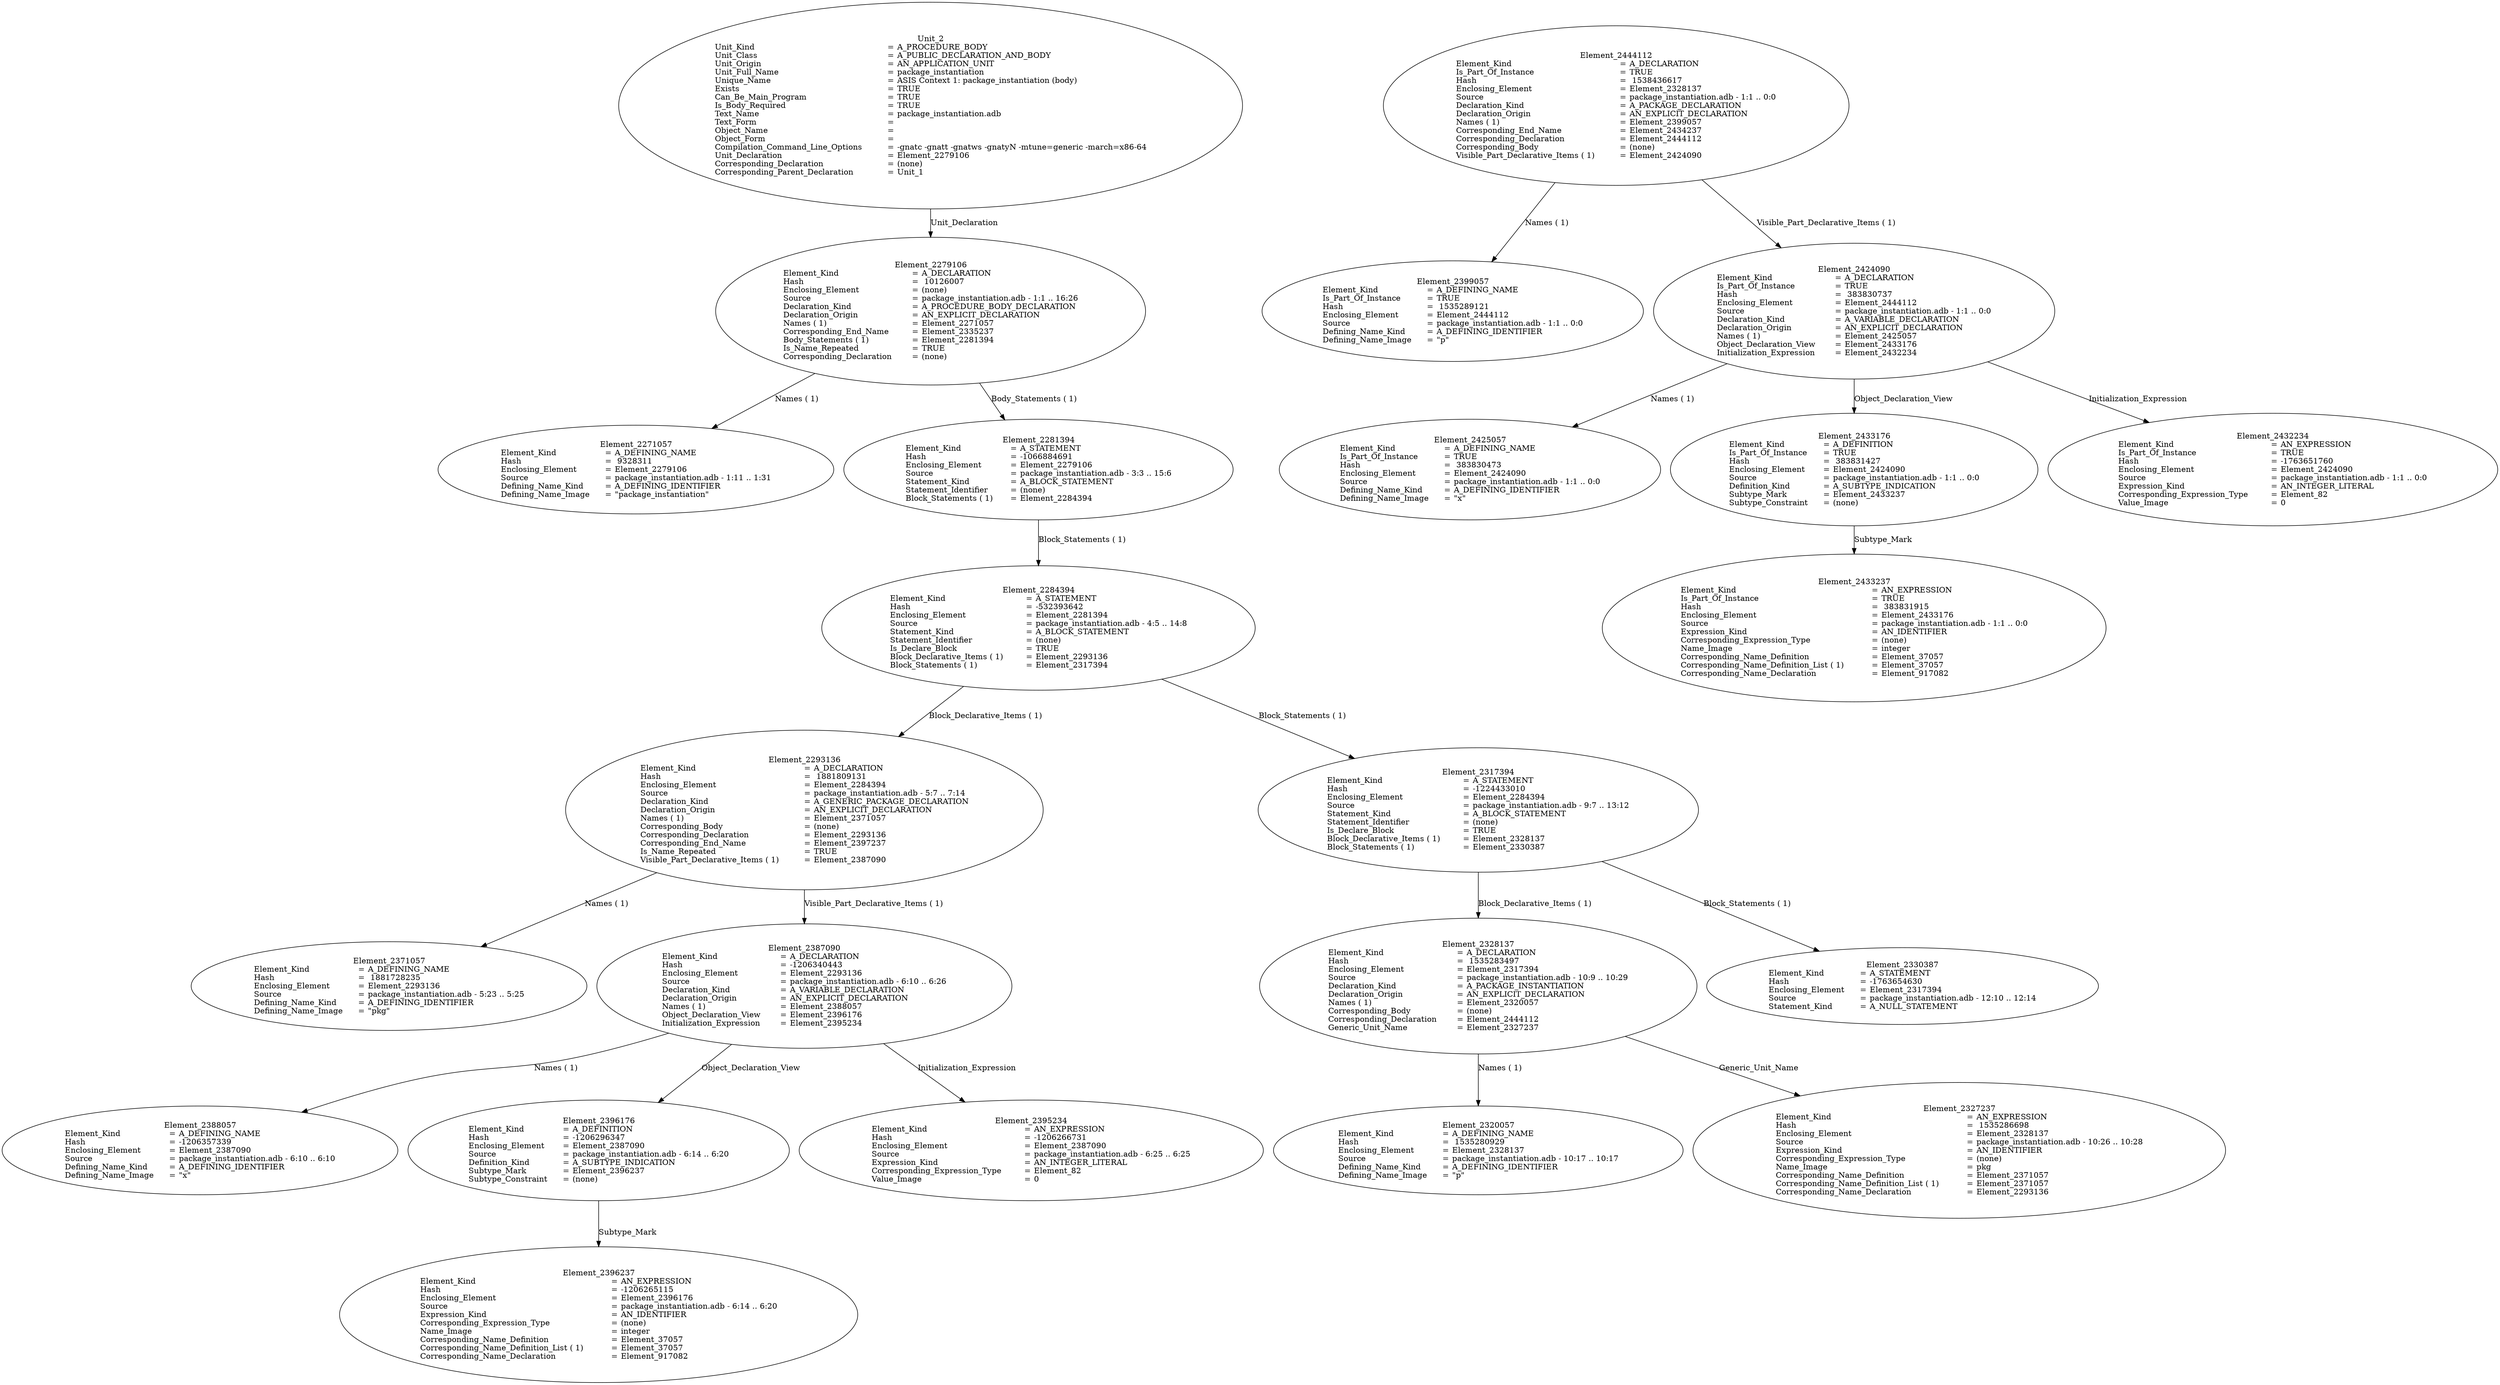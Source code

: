 digraph "package_instantiation.adt" {
  Unit_2 -> Element_2279106
      [ label=Unit_Declaration ];
  Unit_2
      [ label=<<TABLE BORDER="0" CELLBORDER="0" CELLSPACING="0" CELLPADDING="0"> 
          <TR><TD COLSPAN="3">Unit_2</TD></TR>
          <TR><TD ALIGN="LEFT">Unit_Kind   </TD><TD> = </TD><TD ALIGN="LEFT">A_PROCEDURE_BODY</TD></TR>
          <TR><TD ALIGN="LEFT">Unit_Class   </TD><TD> = </TD><TD ALIGN="LEFT">A_PUBLIC_DECLARATION_AND_BODY</TD></TR>
          <TR><TD ALIGN="LEFT">Unit_Origin   </TD><TD> = </TD><TD ALIGN="LEFT">AN_APPLICATION_UNIT</TD></TR>
          <TR><TD ALIGN="LEFT">Unit_Full_Name    </TD><TD> = </TD><TD ALIGN="LEFT">package_instantiation</TD></TR>
          <TR><TD ALIGN="LEFT">Unique_Name   </TD><TD> = </TD><TD ALIGN="LEFT">ASIS Context 1: package_instantiation (body)</TD></TR>
          <TR><TD ALIGN="LEFT">Exists  </TD><TD> = </TD><TD ALIGN="LEFT">TRUE</TD></TR>
          <TR><TD ALIGN="LEFT">Can_Be_Main_Program     </TD><TD> = </TD><TD ALIGN="LEFT">TRUE</TD></TR>
          <TR><TD ALIGN="LEFT">Is_Body_Required     </TD><TD> = </TD><TD ALIGN="LEFT">TRUE</TD></TR>
          <TR><TD ALIGN="LEFT">Text_Name   </TD><TD> = </TD><TD ALIGN="LEFT">package_instantiation.adb</TD></TR>
          <TR><TD ALIGN="LEFT">Text_Form   </TD><TD> = </TD><TD ALIGN="LEFT"></TD></TR>
          <TR><TD ALIGN="LEFT">Object_Name   </TD><TD> = </TD><TD ALIGN="LEFT"></TD></TR>
          <TR><TD ALIGN="LEFT">Object_Form   </TD><TD> = </TD><TD ALIGN="LEFT"></TD></TR>
          <TR><TD ALIGN="LEFT">Compilation_Command_Line_Options         </TD><TD> = </TD><TD ALIGN="LEFT">-gnatc -gnatt -gnatws -gnatyN -mtune=generic -march=x86-64</TD></TR>
          <TR><TD ALIGN="LEFT">Unit_Declaration     </TD><TD> = </TD><TD ALIGN="LEFT">Element_2279106</TD></TR>
          <TR><TD ALIGN="LEFT">Corresponding_Declaration       </TD><TD> = </TD><TD ALIGN="LEFT">(none)</TD></TR>
          <TR><TD ALIGN="LEFT">Corresponding_Parent_Declaration         </TD><TD> = </TD><TD ALIGN="LEFT">Unit_1</TD></TR>
          </TABLE>> ];
  Element_2279106 -> Element_2271057
      [ label="Names ( 1)" ];
  Element_2279106 -> Element_2281394
      [ label="Body_Statements ( 1)" ];
  Element_2279106
      [ label=<<TABLE BORDER="0" CELLBORDER="0" CELLSPACING="0" CELLPADDING="0"> 
          <TR><TD COLSPAN="3">Element_2279106</TD></TR>
          <TR><TD ALIGN="LEFT">Element_Kind    </TD><TD> = </TD><TD ALIGN="LEFT">A_DECLARATION</TD></TR>
          <TR><TD ALIGN="LEFT">Hash  </TD><TD> = </TD><TD ALIGN="LEFT"> 10126007</TD></TR>
          <TR><TD ALIGN="LEFT">Enclosing_Element     </TD><TD> = </TD><TD ALIGN="LEFT">(none)</TD></TR>
          <TR><TD ALIGN="LEFT">Source  </TD><TD> = </TD><TD ALIGN="LEFT">package_instantiation.adb - 1:1 .. 16:26</TD></TR>
          <TR><TD ALIGN="LEFT">Declaration_Kind     </TD><TD> = </TD><TD ALIGN="LEFT">A_PROCEDURE_BODY_DECLARATION</TD></TR>
          <TR><TD ALIGN="LEFT">Declaration_Origin     </TD><TD> = </TD><TD ALIGN="LEFT">AN_EXPLICIT_DECLARATION</TD></TR>
          <TR><TD ALIGN="LEFT">Names ( 1)   </TD><TD> = </TD><TD ALIGN="LEFT">Element_2271057</TD></TR>
          <TR><TD ALIGN="LEFT">Corresponding_End_Name      </TD><TD> = </TD><TD ALIGN="LEFT">Element_2335237</TD></TR>
          <TR><TD ALIGN="LEFT">Body_Statements ( 1)      </TD><TD> = </TD><TD ALIGN="LEFT">Element_2281394</TD></TR>
          <TR><TD ALIGN="LEFT">Is_Name_Repeated     </TD><TD> = </TD><TD ALIGN="LEFT">TRUE</TD></TR>
          <TR><TD ALIGN="LEFT">Corresponding_Declaration       </TD><TD> = </TD><TD ALIGN="LEFT">(none)</TD></TR>
          </TABLE>> ];
  Element_2271057
      [ label=<<TABLE BORDER="0" CELLBORDER="0" CELLSPACING="0" CELLPADDING="0"> 
          <TR><TD COLSPAN="3">Element_2271057</TD></TR>
          <TR><TD ALIGN="LEFT">Element_Kind    </TD><TD> = </TD><TD ALIGN="LEFT">A_DEFINING_NAME</TD></TR>
          <TR><TD ALIGN="LEFT">Hash  </TD><TD> = </TD><TD ALIGN="LEFT"> 9328311</TD></TR>
          <TR><TD ALIGN="LEFT">Enclosing_Element     </TD><TD> = </TD><TD ALIGN="LEFT">Element_2279106</TD></TR>
          <TR><TD ALIGN="LEFT">Source  </TD><TD> = </TD><TD ALIGN="LEFT">package_instantiation.adb - 1:11 .. 1:31</TD></TR>
          <TR><TD ALIGN="LEFT">Defining_Name_Kind     </TD><TD> = </TD><TD ALIGN="LEFT">A_DEFINING_IDENTIFIER</TD></TR>
          <TR><TD ALIGN="LEFT">Defining_Name_Image     </TD><TD> = </TD><TD ALIGN="LEFT">"package_instantiation"</TD></TR>
          </TABLE>> ];
  Element_2281394 -> Element_2284394
      [ label="Block_Statements ( 1)" ];
  Element_2281394
      [ label=<<TABLE BORDER="0" CELLBORDER="0" CELLSPACING="0" CELLPADDING="0"> 
          <TR><TD COLSPAN="3">Element_2281394</TD></TR>
          <TR><TD ALIGN="LEFT">Element_Kind    </TD><TD> = </TD><TD ALIGN="LEFT">A_STATEMENT</TD></TR>
          <TR><TD ALIGN="LEFT">Hash  </TD><TD> = </TD><TD ALIGN="LEFT">-1066884691</TD></TR>
          <TR><TD ALIGN="LEFT">Enclosing_Element     </TD><TD> = </TD><TD ALIGN="LEFT">Element_2279106</TD></TR>
          <TR><TD ALIGN="LEFT">Source  </TD><TD> = </TD><TD ALIGN="LEFT">package_instantiation.adb - 3:3 .. 15:6</TD></TR>
          <TR><TD ALIGN="LEFT">Statement_Kind    </TD><TD> = </TD><TD ALIGN="LEFT">A_BLOCK_STATEMENT</TD></TR>
          <TR><TD ALIGN="LEFT">Statement_Identifier      </TD><TD> = </TD><TD ALIGN="LEFT">(none)</TD></TR>
          <TR><TD ALIGN="LEFT">Block_Statements ( 1)      </TD><TD> = </TD><TD ALIGN="LEFT">Element_2284394</TD></TR>
          </TABLE>> ];
  Element_2284394 -> Element_2293136
      [ label="Block_Declarative_Items ( 1)" ];
  Element_2284394 -> Element_2317394
      [ label="Block_Statements ( 1)" ];
  Element_2284394
      [ label=<<TABLE BORDER="0" CELLBORDER="0" CELLSPACING="0" CELLPADDING="0"> 
          <TR><TD COLSPAN="3">Element_2284394</TD></TR>
          <TR><TD ALIGN="LEFT">Element_Kind    </TD><TD> = </TD><TD ALIGN="LEFT">A_STATEMENT</TD></TR>
          <TR><TD ALIGN="LEFT">Hash  </TD><TD> = </TD><TD ALIGN="LEFT">-532393642</TD></TR>
          <TR><TD ALIGN="LEFT">Enclosing_Element     </TD><TD> = </TD><TD ALIGN="LEFT">Element_2281394</TD></TR>
          <TR><TD ALIGN="LEFT">Source  </TD><TD> = </TD><TD ALIGN="LEFT">package_instantiation.adb - 4:5 .. 14:8</TD></TR>
          <TR><TD ALIGN="LEFT">Statement_Kind    </TD><TD> = </TD><TD ALIGN="LEFT">A_BLOCK_STATEMENT</TD></TR>
          <TR><TD ALIGN="LEFT">Statement_Identifier      </TD><TD> = </TD><TD ALIGN="LEFT">(none)</TD></TR>
          <TR><TD ALIGN="LEFT">Is_Declare_Block     </TD><TD> = </TD><TD ALIGN="LEFT">TRUE</TD></TR>
          <TR><TD ALIGN="LEFT">Block_Declarative_Items ( 1)        </TD><TD> = </TD><TD ALIGN="LEFT">Element_2293136</TD></TR>
          <TR><TD ALIGN="LEFT">Block_Statements ( 1)      </TD><TD> = </TD><TD ALIGN="LEFT">Element_2317394</TD></TR>
          </TABLE>> ];
  Element_2293136 -> Element_2371057
      [ label="Names ( 1)" ];
  Element_2293136 -> Element_2387090
      [ label="Visible_Part_Declarative_Items ( 1)" ];
  Element_2293136
      [ label=<<TABLE BORDER="0" CELLBORDER="0" CELLSPACING="0" CELLPADDING="0"> 
          <TR><TD COLSPAN="3">Element_2293136</TD></TR>
          <TR><TD ALIGN="LEFT">Element_Kind    </TD><TD> = </TD><TD ALIGN="LEFT">A_DECLARATION</TD></TR>
          <TR><TD ALIGN="LEFT">Hash  </TD><TD> = </TD><TD ALIGN="LEFT"> 1881809131</TD></TR>
          <TR><TD ALIGN="LEFT">Enclosing_Element     </TD><TD> = </TD><TD ALIGN="LEFT">Element_2284394</TD></TR>
          <TR><TD ALIGN="LEFT">Source  </TD><TD> = </TD><TD ALIGN="LEFT">package_instantiation.adb - 5:7 .. 7:14</TD></TR>
          <TR><TD ALIGN="LEFT">Declaration_Kind     </TD><TD> = </TD><TD ALIGN="LEFT">A_GENERIC_PACKAGE_DECLARATION</TD></TR>
          <TR><TD ALIGN="LEFT">Declaration_Origin     </TD><TD> = </TD><TD ALIGN="LEFT">AN_EXPLICIT_DECLARATION</TD></TR>
          <TR><TD ALIGN="LEFT">Names ( 1)   </TD><TD> = </TD><TD ALIGN="LEFT">Element_2371057</TD></TR>
          <TR><TD ALIGN="LEFT">Corresponding_Body     </TD><TD> = </TD><TD ALIGN="LEFT">(none)</TD></TR>
          <TR><TD ALIGN="LEFT">Corresponding_Declaration       </TD><TD> = </TD><TD ALIGN="LEFT">Element_2293136</TD></TR>
          <TR><TD ALIGN="LEFT">Corresponding_End_Name      </TD><TD> = </TD><TD ALIGN="LEFT">Element_2397237</TD></TR>
          <TR><TD ALIGN="LEFT">Is_Name_Repeated     </TD><TD> = </TD><TD ALIGN="LEFT">TRUE</TD></TR>
          <TR><TD ALIGN="LEFT">Visible_Part_Declarative_Items ( 1)         </TD><TD> = </TD><TD ALIGN="LEFT">Element_2387090</TD></TR>
          </TABLE>> ];
  Element_2371057
      [ label=<<TABLE BORDER="0" CELLBORDER="0" CELLSPACING="0" CELLPADDING="0"> 
          <TR><TD COLSPAN="3">Element_2371057</TD></TR>
          <TR><TD ALIGN="LEFT">Element_Kind    </TD><TD> = </TD><TD ALIGN="LEFT">A_DEFINING_NAME</TD></TR>
          <TR><TD ALIGN="LEFT">Hash  </TD><TD> = </TD><TD ALIGN="LEFT"> 1881728235</TD></TR>
          <TR><TD ALIGN="LEFT">Enclosing_Element     </TD><TD> = </TD><TD ALIGN="LEFT">Element_2293136</TD></TR>
          <TR><TD ALIGN="LEFT">Source  </TD><TD> = </TD><TD ALIGN="LEFT">package_instantiation.adb - 5:23 .. 5:25</TD></TR>
          <TR><TD ALIGN="LEFT">Defining_Name_Kind     </TD><TD> = </TD><TD ALIGN="LEFT">A_DEFINING_IDENTIFIER</TD></TR>
          <TR><TD ALIGN="LEFT">Defining_Name_Image     </TD><TD> = </TD><TD ALIGN="LEFT">"pkg"</TD></TR>
          </TABLE>> ];
  Element_2387090 -> Element_2388057
      [ label="Names ( 1)" ];
  Element_2387090 -> Element_2396176
      [ label=Object_Declaration_View ];
  Element_2387090 -> Element_2395234
      [ label=Initialization_Expression ];
  Element_2387090
      [ label=<<TABLE BORDER="0" CELLBORDER="0" CELLSPACING="0" CELLPADDING="0"> 
          <TR><TD COLSPAN="3">Element_2387090</TD></TR>
          <TR><TD ALIGN="LEFT">Element_Kind    </TD><TD> = </TD><TD ALIGN="LEFT">A_DECLARATION</TD></TR>
          <TR><TD ALIGN="LEFT">Hash  </TD><TD> = </TD><TD ALIGN="LEFT">-1206340443</TD></TR>
          <TR><TD ALIGN="LEFT">Enclosing_Element     </TD><TD> = </TD><TD ALIGN="LEFT">Element_2293136</TD></TR>
          <TR><TD ALIGN="LEFT">Source  </TD><TD> = </TD><TD ALIGN="LEFT">package_instantiation.adb - 6:10 .. 6:26</TD></TR>
          <TR><TD ALIGN="LEFT">Declaration_Kind     </TD><TD> = </TD><TD ALIGN="LEFT">A_VARIABLE_DECLARATION</TD></TR>
          <TR><TD ALIGN="LEFT">Declaration_Origin     </TD><TD> = </TD><TD ALIGN="LEFT">AN_EXPLICIT_DECLARATION</TD></TR>
          <TR><TD ALIGN="LEFT">Names ( 1)   </TD><TD> = </TD><TD ALIGN="LEFT">Element_2388057</TD></TR>
          <TR><TD ALIGN="LEFT">Object_Declaration_View      </TD><TD> = </TD><TD ALIGN="LEFT">Element_2396176</TD></TR>
          <TR><TD ALIGN="LEFT">Initialization_Expression       </TD><TD> = </TD><TD ALIGN="LEFT">Element_2395234</TD></TR>
          </TABLE>> ];
  Element_2388057
      [ label=<<TABLE BORDER="0" CELLBORDER="0" CELLSPACING="0" CELLPADDING="0"> 
          <TR><TD COLSPAN="3">Element_2388057</TD></TR>
          <TR><TD ALIGN="LEFT">Element_Kind    </TD><TD> = </TD><TD ALIGN="LEFT">A_DEFINING_NAME</TD></TR>
          <TR><TD ALIGN="LEFT">Hash  </TD><TD> = </TD><TD ALIGN="LEFT">-1206357339</TD></TR>
          <TR><TD ALIGN="LEFT">Enclosing_Element     </TD><TD> = </TD><TD ALIGN="LEFT">Element_2387090</TD></TR>
          <TR><TD ALIGN="LEFT">Source  </TD><TD> = </TD><TD ALIGN="LEFT">package_instantiation.adb - 6:10 .. 6:10</TD></TR>
          <TR><TD ALIGN="LEFT">Defining_Name_Kind     </TD><TD> = </TD><TD ALIGN="LEFT">A_DEFINING_IDENTIFIER</TD></TR>
          <TR><TD ALIGN="LEFT">Defining_Name_Image     </TD><TD> = </TD><TD ALIGN="LEFT">"x"</TD></TR>
          </TABLE>> ];
  Element_2396176 -> Element_2396237
      [ label=Subtype_Mark ];
  Element_2396176
      [ label=<<TABLE BORDER="0" CELLBORDER="0" CELLSPACING="0" CELLPADDING="0"> 
          <TR><TD COLSPAN="3">Element_2396176</TD></TR>
          <TR><TD ALIGN="LEFT">Element_Kind    </TD><TD> = </TD><TD ALIGN="LEFT">A_DEFINITION</TD></TR>
          <TR><TD ALIGN="LEFT">Hash  </TD><TD> = </TD><TD ALIGN="LEFT">-1206296347</TD></TR>
          <TR><TD ALIGN="LEFT">Enclosing_Element     </TD><TD> = </TD><TD ALIGN="LEFT">Element_2387090</TD></TR>
          <TR><TD ALIGN="LEFT">Source  </TD><TD> = </TD><TD ALIGN="LEFT">package_instantiation.adb - 6:14 .. 6:20</TD></TR>
          <TR><TD ALIGN="LEFT">Definition_Kind    </TD><TD> = </TD><TD ALIGN="LEFT">A_SUBTYPE_INDICATION</TD></TR>
          <TR><TD ALIGN="LEFT">Subtype_Mark    </TD><TD> = </TD><TD ALIGN="LEFT">Element_2396237</TD></TR>
          <TR><TD ALIGN="LEFT">Subtype_Constraint     </TD><TD> = </TD><TD ALIGN="LEFT">(none)</TD></TR>
          </TABLE>> ];
  Element_2396237
      [ label=<<TABLE BORDER="0" CELLBORDER="0" CELLSPACING="0" CELLPADDING="0"> 
          <TR><TD COLSPAN="3">Element_2396237</TD></TR>
          <TR><TD ALIGN="LEFT">Element_Kind    </TD><TD> = </TD><TD ALIGN="LEFT">AN_EXPRESSION</TD></TR>
          <TR><TD ALIGN="LEFT">Hash  </TD><TD> = </TD><TD ALIGN="LEFT">-1206265115</TD></TR>
          <TR><TD ALIGN="LEFT">Enclosing_Element     </TD><TD> = </TD><TD ALIGN="LEFT">Element_2396176</TD></TR>
          <TR><TD ALIGN="LEFT">Source  </TD><TD> = </TD><TD ALIGN="LEFT">package_instantiation.adb - 6:14 .. 6:20</TD></TR>
          <TR><TD ALIGN="LEFT">Expression_Kind    </TD><TD> = </TD><TD ALIGN="LEFT">AN_IDENTIFIER</TD></TR>
          <TR><TD ALIGN="LEFT">Corresponding_Expression_Type        </TD><TD> = </TD><TD ALIGN="LEFT">(none)</TD></TR>
          <TR><TD ALIGN="LEFT">Name_Image   </TD><TD> = </TD><TD ALIGN="LEFT">integer</TD></TR>
          <TR><TD ALIGN="LEFT">Corresponding_Name_Definition        </TD><TD> = </TD><TD ALIGN="LEFT">Element_37057</TD></TR>
          <TR><TD ALIGN="LEFT">Corresponding_Name_Definition_List ( 1)          </TD><TD> = </TD><TD ALIGN="LEFT">Element_37057</TD></TR>
          <TR><TD ALIGN="LEFT">Corresponding_Name_Declaration        </TD><TD> = </TD><TD ALIGN="LEFT">Element_917082</TD></TR>
          </TABLE>> ];
  Element_2395234
      [ label=<<TABLE BORDER="0" CELLBORDER="0" CELLSPACING="0" CELLPADDING="0"> 
          <TR><TD COLSPAN="3">Element_2395234</TD></TR>
          <TR><TD ALIGN="LEFT">Element_Kind    </TD><TD> = </TD><TD ALIGN="LEFT">AN_EXPRESSION</TD></TR>
          <TR><TD ALIGN="LEFT">Hash  </TD><TD> = </TD><TD ALIGN="LEFT">-1206266731</TD></TR>
          <TR><TD ALIGN="LEFT">Enclosing_Element     </TD><TD> = </TD><TD ALIGN="LEFT">Element_2387090</TD></TR>
          <TR><TD ALIGN="LEFT">Source  </TD><TD> = </TD><TD ALIGN="LEFT">package_instantiation.adb - 6:25 .. 6:25</TD></TR>
          <TR><TD ALIGN="LEFT">Expression_Kind    </TD><TD> = </TD><TD ALIGN="LEFT">AN_INTEGER_LITERAL</TD></TR>
          <TR><TD ALIGN="LEFT">Corresponding_Expression_Type        </TD><TD> = </TD><TD ALIGN="LEFT">Element_82</TD></TR>
          <TR><TD ALIGN="LEFT">Value_Image   </TD><TD> = </TD><TD ALIGN="LEFT">0</TD></TR>
          </TABLE>> ];
  Element_2317394 -> Element_2328137
      [ label="Block_Declarative_Items ( 1)" ];
  Element_2317394 -> Element_2330387
      [ label="Block_Statements ( 1)" ];
  Element_2317394
      [ label=<<TABLE BORDER="0" CELLBORDER="0" CELLSPACING="0" CELLPADDING="0"> 
          <TR><TD COLSPAN="3">Element_2317394</TD></TR>
          <TR><TD ALIGN="LEFT">Element_Kind    </TD><TD> = </TD><TD ALIGN="LEFT">A_STATEMENT</TD></TR>
          <TR><TD ALIGN="LEFT">Hash  </TD><TD> = </TD><TD ALIGN="LEFT">-1224433010</TD></TR>
          <TR><TD ALIGN="LEFT">Enclosing_Element     </TD><TD> = </TD><TD ALIGN="LEFT">Element_2284394</TD></TR>
          <TR><TD ALIGN="LEFT">Source  </TD><TD> = </TD><TD ALIGN="LEFT">package_instantiation.adb - 9:7 .. 13:12</TD></TR>
          <TR><TD ALIGN="LEFT">Statement_Kind    </TD><TD> = </TD><TD ALIGN="LEFT">A_BLOCK_STATEMENT</TD></TR>
          <TR><TD ALIGN="LEFT">Statement_Identifier      </TD><TD> = </TD><TD ALIGN="LEFT">(none)</TD></TR>
          <TR><TD ALIGN="LEFT">Is_Declare_Block     </TD><TD> = </TD><TD ALIGN="LEFT">TRUE</TD></TR>
          <TR><TD ALIGN="LEFT">Block_Declarative_Items ( 1)        </TD><TD> = </TD><TD ALIGN="LEFT">Element_2328137</TD></TR>
          <TR><TD ALIGN="LEFT">Block_Statements ( 1)      </TD><TD> = </TD><TD ALIGN="LEFT">Element_2330387</TD></TR>
          </TABLE>> ];
  Element_2328137 -> Element_2320057
      [ label="Names ( 1)" ];
  Element_2444112 -> Element_2399057
      [ label="Names ( 1)" ];
  Element_2444112 -> Element_2424090
      [ label="Visible_Part_Declarative_Items ( 1)" ];
  Element_2444112
      [ label=<<TABLE BORDER="0" CELLBORDER="0" CELLSPACING="0" CELLPADDING="0"> 
          <TR><TD COLSPAN="3">Element_2444112</TD></TR>
          <TR><TD ALIGN="LEFT">Element_Kind    </TD><TD> = </TD><TD ALIGN="LEFT">A_DECLARATION</TD></TR>
          <TR><TD ALIGN="LEFT">Is_Part_Of_Instance     </TD><TD> = </TD><TD ALIGN="LEFT">TRUE</TD></TR>
          <TR><TD ALIGN="LEFT">Hash  </TD><TD> = </TD><TD ALIGN="LEFT"> 1538436617</TD></TR>
          <TR><TD ALIGN="LEFT">Enclosing_Element     </TD><TD> = </TD><TD ALIGN="LEFT">Element_2328137</TD></TR>
          <TR><TD ALIGN="LEFT">Source  </TD><TD> = </TD><TD ALIGN="LEFT">package_instantiation.adb - 1:1 .. 0:0</TD></TR>
          <TR><TD ALIGN="LEFT">Declaration_Kind     </TD><TD> = </TD><TD ALIGN="LEFT">A_PACKAGE_DECLARATION</TD></TR>
          <TR><TD ALIGN="LEFT">Declaration_Origin     </TD><TD> = </TD><TD ALIGN="LEFT">AN_EXPLICIT_DECLARATION</TD></TR>
          <TR><TD ALIGN="LEFT">Names ( 1)   </TD><TD> = </TD><TD ALIGN="LEFT">Element_2399057</TD></TR>
          <TR><TD ALIGN="LEFT">Corresponding_End_Name      </TD><TD> = </TD><TD ALIGN="LEFT">Element_2434237</TD></TR>
          <TR><TD ALIGN="LEFT">Corresponding_Declaration       </TD><TD> = </TD><TD ALIGN="LEFT">Element_2444112</TD></TR>
          <TR><TD ALIGN="LEFT">Corresponding_Body     </TD><TD> = </TD><TD ALIGN="LEFT">(none)</TD></TR>
          <TR><TD ALIGN="LEFT">Visible_Part_Declarative_Items ( 1)         </TD><TD> = </TD><TD ALIGN="LEFT">Element_2424090</TD></TR>
          </TABLE>> ];
  Element_2399057
      [ label=<<TABLE BORDER="0" CELLBORDER="0" CELLSPACING="0" CELLPADDING="0"> 
          <TR><TD COLSPAN="3">Element_2399057</TD></TR>
          <TR><TD ALIGN="LEFT">Element_Kind    </TD><TD> = </TD><TD ALIGN="LEFT">A_DEFINING_NAME</TD></TR>
          <TR><TD ALIGN="LEFT">Is_Part_Of_Instance     </TD><TD> = </TD><TD ALIGN="LEFT">TRUE</TD></TR>
          <TR><TD ALIGN="LEFT">Hash  </TD><TD> = </TD><TD ALIGN="LEFT"> 1535289121</TD></TR>
          <TR><TD ALIGN="LEFT">Enclosing_Element     </TD><TD> = </TD><TD ALIGN="LEFT">Element_2444112</TD></TR>
          <TR><TD ALIGN="LEFT">Source  </TD><TD> = </TD><TD ALIGN="LEFT">package_instantiation.adb - 1:1 .. 0:0</TD></TR>
          <TR><TD ALIGN="LEFT">Defining_Name_Kind     </TD><TD> = </TD><TD ALIGN="LEFT">A_DEFINING_IDENTIFIER</TD></TR>
          <TR><TD ALIGN="LEFT">Defining_Name_Image     </TD><TD> = </TD><TD ALIGN="LEFT">"p"</TD></TR>
          </TABLE>> ];
  Element_2424090 -> Element_2425057
      [ label="Names ( 1)" ];
  Element_2424090 -> Element_2433176
      [ label=Object_Declaration_View ];
  Element_2424090 -> Element_2432234
      [ label=Initialization_Expression ];
  Element_2424090
      [ label=<<TABLE BORDER="0" CELLBORDER="0" CELLSPACING="0" CELLPADDING="0"> 
          <TR><TD COLSPAN="3">Element_2424090</TD></TR>
          <TR><TD ALIGN="LEFT">Element_Kind    </TD><TD> = </TD><TD ALIGN="LEFT">A_DECLARATION</TD></TR>
          <TR><TD ALIGN="LEFT">Is_Part_Of_Instance     </TD><TD> = </TD><TD ALIGN="LEFT">TRUE</TD></TR>
          <TR><TD ALIGN="LEFT">Hash  </TD><TD> = </TD><TD ALIGN="LEFT"> 383830737</TD></TR>
          <TR><TD ALIGN="LEFT">Enclosing_Element     </TD><TD> = </TD><TD ALIGN="LEFT">Element_2444112</TD></TR>
          <TR><TD ALIGN="LEFT">Source  </TD><TD> = </TD><TD ALIGN="LEFT">package_instantiation.adb - 1:1 .. 0:0</TD></TR>
          <TR><TD ALIGN="LEFT">Declaration_Kind     </TD><TD> = </TD><TD ALIGN="LEFT">A_VARIABLE_DECLARATION</TD></TR>
          <TR><TD ALIGN="LEFT">Declaration_Origin     </TD><TD> = </TD><TD ALIGN="LEFT">AN_EXPLICIT_DECLARATION</TD></TR>
          <TR><TD ALIGN="LEFT">Names ( 1)   </TD><TD> = </TD><TD ALIGN="LEFT">Element_2425057</TD></TR>
          <TR><TD ALIGN="LEFT">Object_Declaration_View      </TD><TD> = </TD><TD ALIGN="LEFT">Element_2433176</TD></TR>
          <TR><TD ALIGN="LEFT">Initialization_Expression       </TD><TD> = </TD><TD ALIGN="LEFT">Element_2432234</TD></TR>
          </TABLE>> ];
  Element_2425057
      [ label=<<TABLE BORDER="0" CELLBORDER="0" CELLSPACING="0" CELLPADDING="0"> 
          <TR><TD COLSPAN="3">Element_2425057</TD></TR>
          <TR><TD ALIGN="LEFT">Element_Kind    </TD><TD> = </TD><TD ALIGN="LEFT">A_DEFINING_NAME</TD></TR>
          <TR><TD ALIGN="LEFT">Is_Part_Of_Instance     </TD><TD> = </TD><TD ALIGN="LEFT">TRUE</TD></TR>
          <TR><TD ALIGN="LEFT">Hash  </TD><TD> = </TD><TD ALIGN="LEFT"> 383830473</TD></TR>
          <TR><TD ALIGN="LEFT">Enclosing_Element     </TD><TD> = </TD><TD ALIGN="LEFT">Element_2424090</TD></TR>
          <TR><TD ALIGN="LEFT">Source  </TD><TD> = </TD><TD ALIGN="LEFT">package_instantiation.adb - 1:1 .. 0:0</TD></TR>
          <TR><TD ALIGN="LEFT">Defining_Name_Kind     </TD><TD> = </TD><TD ALIGN="LEFT">A_DEFINING_IDENTIFIER</TD></TR>
          <TR><TD ALIGN="LEFT">Defining_Name_Image     </TD><TD> = </TD><TD ALIGN="LEFT">"x"</TD></TR>
          </TABLE>> ];
  Element_2433176 -> Element_2433237
      [ label=Subtype_Mark ];
  Element_2433176
      [ label=<<TABLE BORDER="0" CELLBORDER="0" CELLSPACING="0" CELLPADDING="0"> 
          <TR><TD COLSPAN="3">Element_2433176</TD></TR>
          <TR><TD ALIGN="LEFT">Element_Kind    </TD><TD> = </TD><TD ALIGN="LEFT">A_DEFINITION</TD></TR>
          <TR><TD ALIGN="LEFT">Is_Part_Of_Instance     </TD><TD> = </TD><TD ALIGN="LEFT">TRUE</TD></TR>
          <TR><TD ALIGN="LEFT">Hash  </TD><TD> = </TD><TD ALIGN="LEFT"> 383831427</TD></TR>
          <TR><TD ALIGN="LEFT">Enclosing_Element     </TD><TD> = </TD><TD ALIGN="LEFT">Element_2424090</TD></TR>
          <TR><TD ALIGN="LEFT">Source  </TD><TD> = </TD><TD ALIGN="LEFT">package_instantiation.adb - 1:1 .. 0:0</TD></TR>
          <TR><TD ALIGN="LEFT">Definition_Kind    </TD><TD> = </TD><TD ALIGN="LEFT">A_SUBTYPE_INDICATION</TD></TR>
          <TR><TD ALIGN="LEFT">Subtype_Mark    </TD><TD> = </TD><TD ALIGN="LEFT">Element_2433237</TD></TR>
          <TR><TD ALIGN="LEFT">Subtype_Constraint     </TD><TD> = </TD><TD ALIGN="LEFT">(none)</TD></TR>
          </TABLE>> ];
  Element_2433237
      [ label=<<TABLE BORDER="0" CELLBORDER="0" CELLSPACING="0" CELLPADDING="0"> 
          <TR><TD COLSPAN="3">Element_2433237</TD></TR>
          <TR><TD ALIGN="LEFT">Element_Kind    </TD><TD> = </TD><TD ALIGN="LEFT">AN_EXPRESSION</TD></TR>
          <TR><TD ALIGN="LEFT">Is_Part_Of_Instance     </TD><TD> = </TD><TD ALIGN="LEFT">TRUE</TD></TR>
          <TR><TD ALIGN="LEFT">Hash  </TD><TD> = </TD><TD ALIGN="LEFT"> 383831915</TD></TR>
          <TR><TD ALIGN="LEFT">Enclosing_Element     </TD><TD> = </TD><TD ALIGN="LEFT">Element_2433176</TD></TR>
          <TR><TD ALIGN="LEFT">Source  </TD><TD> = </TD><TD ALIGN="LEFT">package_instantiation.adb - 1:1 .. 0:0</TD></TR>
          <TR><TD ALIGN="LEFT">Expression_Kind    </TD><TD> = </TD><TD ALIGN="LEFT">AN_IDENTIFIER</TD></TR>
          <TR><TD ALIGN="LEFT">Corresponding_Expression_Type        </TD><TD> = </TD><TD ALIGN="LEFT">(none)</TD></TR>
          <TR><TD ALIGN="LEFT">Name_Image   </TD><TD> = </TD><TD ALIGN="LEFT">integer</TD></TR>
          <TR><TD ALIGN="LEFT">Corresponding_Name_Definition        </TD><TD> = </TD><TD ALIGN="LEFT">Element_37057</TD></TR>
          <TR><TD ALIGN="LEFT">Corresponding_Name_Definition_List ( 1)          </TD><TD> = </TD><TD ALIGN="LEFT">Element_37057</TD></TR>
          <TR><TD ALIGN="LEFT">Corresponding_Name_Declaration        </TD><TD> = </TD><TD ALIGN="LEFT">Element_917082</TD></TR>
          </TABLE>> ];
  Element_2432234
      [ label=<<TABLE BORDER="0" CELLBORDER="0" CELLSPACING="0" CELLPADDING="0"> 
          <TR><TD COLSPAN="3">Element_2432234</TD></TR>
          <TR><TD ALIGN="LEFT">Element_Kind    </TD><TD> = </TD><TD ALIGN="LEFT">AN_EXPRESSION</TD></TR>
          <TR><TD ALIGN="LEFT">Is_Part_Of_Instance     </TD><TD> = </TD><TD ALIGN="LEFT">TRUE</TD></TR>
          <TR><TD ALIGN="LEFT">Hash  </TD><TD> = </TD><TD ALIGN="LEFT">-1763651760</TD></TR>
          <TR><TD ALIGN="LEFT">Enclosing_Element     </TD><TD> = </TD><TD ALIGN="LEFT">Element_2424090</TD></TR>
          <TR><TD ALIGN="LEFT">Source  </TD><TD> = </TD><TD ALIGN="LEFT">package_instantiation.adb - 1:1 .. 0:0</TD></TR>
          <TR><TD ALIGN="LEFT">Expression_Kind    </TD><TD> = </TD><TD ALIGN="LEFT">AN_INTEGER_LITERAL</TD></TR>
          <TR><TD ALIGN="LEFT">Corresponding_Expression_Type        </TD><TD> = </TD><TD ALIGN="LEFT">Element_82</TD></TR>
          <TR><TD ALIGN="LEFT">Value_Image   </TD><TD> = </TD><TD ALIGN="LEFT">0</TD></TR>
          </TABLE>> ];
  Element_2328137 -> Element_2327237
      [ label=Generic_Unit_Name ];
  Element_2328137
      [ label=<<TABLE BORDER="0" CELLBORDER="0" CELLSPACING="0" CELLPADDING="0"> 
          <TR><TD COLSPAN="3">Element_2328137</TD></TR>
          <TR><TD ALIGN="LEFT">Element_Kind    </TD><TD> = </TD><TD ALIGN="LEFT">A_DECLARATION</TD></TR>
          <TR><TD ALIGN="LEFT">Hash  </TD><TD> = </TD><TD ALIGN="LEFT"> 1535283497</TD></TR>
          <TR><TD ALIGN="LEFT">Enclosing_Element     </TD><TD> = </TD><TD ALIGN="LEFT">Element_2317394</TD></TR>
          <TR><TD ALIGN="LEFT">Source  </TD><TD> = </TD><TD ALIGN="LEFT">package_instantiation.adb - 10:9 .. 10:29</TD></TR>
          <TR><TD ALIGN="LEFT">Declaration_Kind     </TD><TD> = </TD><TD ALIGN="LEFT">A_PACKAGE_INSTANTIATION</TD></TR>
          <TR><TD ALIGN="LEFT">Declaration_Origin     </TD><TD> = </TD><TD ALIGN="LEFT">AN_EXPLICIT_DECLARATION</TD></TR>
          <TR><TD ALIGN="LEFT">Names ( 1)   </TD><TD> = </TD><TD ALIGN="LEFT">Element_2320057</TD></TR>
          <TR><TD ALIGN="LEFT">Corresponding_Body     </TD><TD> = </TD><TD ALIGN="LEFT">(none)</TD></TR>
          <TR><TD ALIGN="LEFT">Corresponding_Declaration       </TD><TD> = </TD><TD ALIGN="LEFT">Element_2444112</TD></TR>
          <TR><TD ALIGN="LEFT">Generic_Unit_Name     </TD><TD> = </TD><TD ALIGN="LEFT">Element_2327237</TD></TR>
          </TABLE>> ];
  Element_2320057
      [ label=<<TABLE BORDER="0" CELLBORDER="0" CELLSPACING="0" CELLPADDING="0"> 
          <TR><TD COLSPAN="3">Element_2320057</TD></TR>
          <TR><TD ALIGN="LEFT">Element_Kind    </TD><TD> = </TD><TD ALIGN="LEFT">A_DEFINING_NAME</TD></TR>
          <TR><TD ALIGN="LEFT">Hash  </TD><TD> = </TD><TD ALIGN="LEFT"> 1535280929</TD></TR>
          <TR><TD ALIGN="LEFT">Enclosing_Element     </TD><TD> = </TD><TD ALIGN="LEFT">Element_2328137</TD></TR>
          <TR><TD ALIGN="LEFT">Source  </TD><TD> = </TD><TD ALIGN="LEFT">package_instantiation.adb - 10:17 .. 10:17</TD></TR>
          <TR><TD ALIGN="LEFT">Defining_Name_Kind     </TD><TD> = </TD><TD ALIGN="LEFT">A_DEFINING_IDENTIFIER</TD></TR>
          <TR><TD ALIGN="LEFT">Defining_Name_Image     </TD><TD> = </TD><TD ALIGN="LEFT">"p"</TD></TR>
          </TABLE>> ];
  Element_2327237
      [ label=<<TABLE BORDER="0" CELLBORDER="0" CELLSPACING="0" CELLPADDING="0"> 
          <TR><TD COLSPAN="3">Element_2327237</TD></TR>
          <TR><TD ALIGN="LEFT">Element_Kind    </TD><TD> = </TD><TD ALIGN="LEFT">AN_EXPRESSION</TD></TR>
          <TR><TD ALIGN="LEFT">Hash  </TD><TD> = </TD><TD ALIGN="LEFT"> 1535286698</TD></TR>
          <TR><TD ALIGN="LEFT">Enclosing_Element     </TD><TD> = </TD><TD ALIGN="LEFT">Element_2328137</TD></TR>
          <TR><TD ALIGN="LEFT">Source  </TD><TD> = </TD><TD ALIGN="LEFT">package_instantiation.adb - 10:26 .. 10:28</TD></TR>
          <TR><TD ALIGN="LEFT">Expression_Kind    </TD><TD> = </TD><TD ALIGN="LEFT">AN_IDENTIFIER</TD></TR>
          <TR><TD ALIGN="LEFT">Corresponding_Expression_Type        </TD><TD> = </TD><TD ALIGN="LEFT">(none)</TD></TR>
          <TR><TD ALIGN="LEFT">Name_Image   </TD><TD> = </TD><TD ALIGN="LEFT">pkg</TD></TR>
          <TR><TD ALIGN="LEFT">Corresponding_Name_Definition        </TD><TD> = </TD><TD ALIGN="LEFT">Element_2371057</TD></TR>
          <TR><TD ALIGN="LEFT">Corresponding_Name_Definition_List ( 1)          </TD><TD> = </TD><TD ALIGN="LEFT">Element_2371057</TD></TR>
          <TR><TD ALIGN="LEFT">Corresponding_Name_Declaration        </TD><TD> = </TD><TD ALIGN="LEFT">Element_2293136</TD></TR>
          </TABLE>> ];
  Element_2330387
      [ label=<<TABLE BORDER="0" CELLBORDER="0" CELLSPACING="0" CELLPADDING="0"> 
          <TR><TD COLSPAN="3">Element_2330387</TD></TR>
          <TR><TD ALIGN="LEFT">Element_Kind    </TD><TD> = </TD><TD ALIGN="LEFT">A_STATEMENT</TD></TR>
          <TR><TD ALIGN="LEFT">Hash  </TD><TD> = </TD><TD ALIGN="LEFT">-1763654630</TD></TR>
          <TR><TD ALIGN="LEFT">Enclosing_Element     </TD><TD> = </TD><TD ALIGN="LEFT">Element_2317394</TD></TR>
          <TR><TD ALIGN="LEFT">Source  </TD><TD> = </TD><TD ALIGN="LEFT">package_instantiation.adb - 12:10 .. 12:14</TD></TR>
          <TR><TD ALIGN="LEFT">Statement_Kind    </TD><TD> = </TD><TD ALIGN="LEFT">A_NULL_STATEMENT</TD></TR>
          </TABLE>> ]
}
